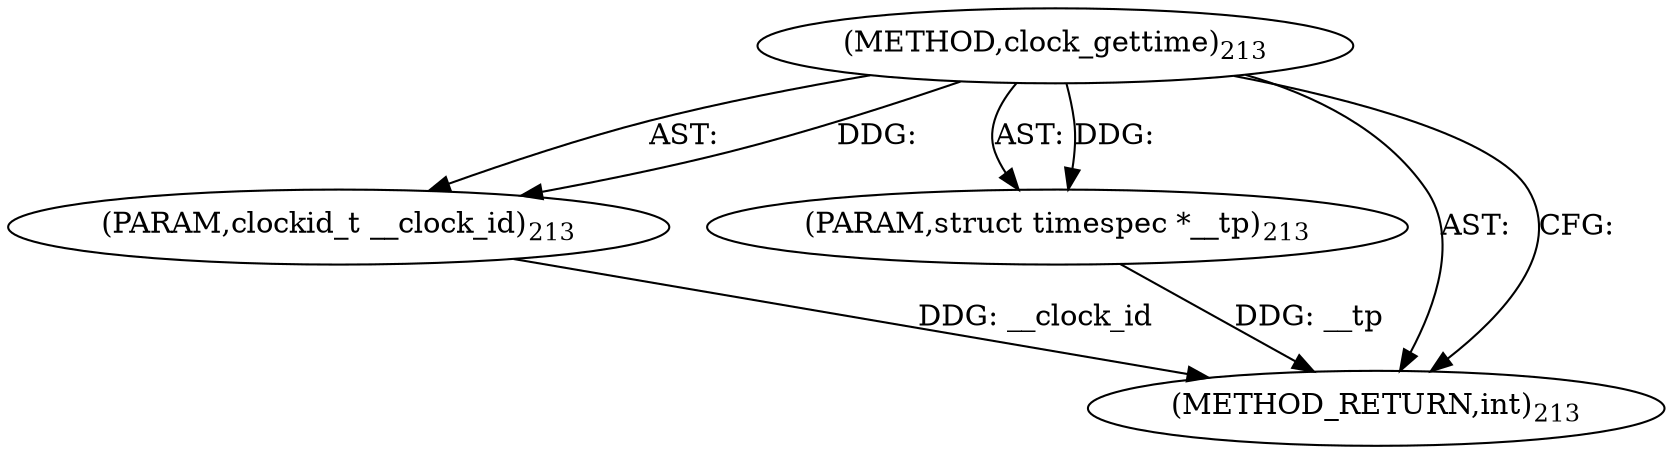 digraph "clock_gettime" {  
"7974" [label = <(METHOD,clock_gettime)<SUB>213</SUB>> ]
"7975" [label = <(PARAM,clockid_t __clock_id)<SUB>213</SUB>> ]
"7976" [label = <(PARAM,struct timespec *__tp)<SUB>213</SUB>> ]
"7977" [label = <(METHOD_RETURN,int)<SUB>213</SUB>> ]
  "7974" -> "7975"  [ label = "AST: "] 
  "7974" -> "7976"  [ label = "AST: "] 
  "7974" -> "7977"  [ label = "AST: "] 
  "7974" -> "7977"  [ label = "CFG: "] 
  "7975" -> "7977"  [ label = "DDG: __clock_id"] 
  "7976" -> "7977"  [ label = "DDG: __tp"] 
  "7974" -> "7975"  [ label = "DDG: "] 
  "7974" -> "7976"  [ label = "DDG: "] 
}
